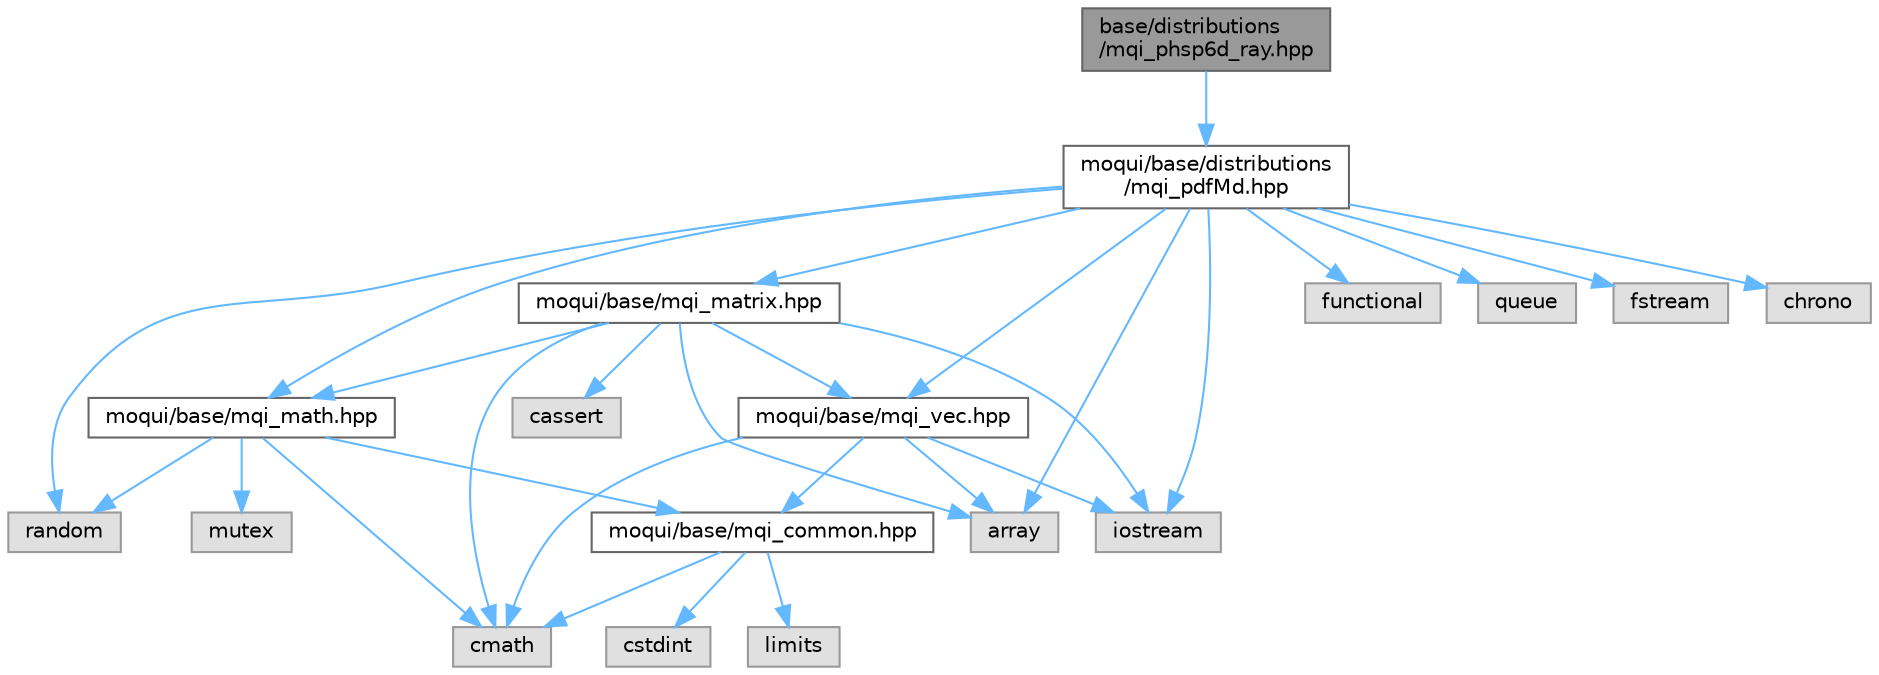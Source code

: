 digraph "base/distributions/mqi_phsp6d_ray.hpp"
{
 // LATEX_PDF_SIZE
  bgcolor="transparent";
  edge [fontname=Helvetica,fontsize=10,labelfontname=Helvetica,labelfontsize=10];
  node [fontname=Helvetica,fontsize=10,shape=box,height=0.2,width=0.4];
  Node1 [id="Node000001",label="base/distributions\l/mqi_phsp6d_ray.hpp",height=0.2,width=0.4,color="gray40", fillcolor="grey60", style="filled", fontcolor="black",tooltip="This file defines the phsp_6d_ray class, a 6-dimensional phase-space distribution for a ray-like sour..."];
  Node1 -> Node2 [id="edge1_Node000001_Node000002",color="steelblue1",style="solid",tooltip=" "];
  Node2 [id="Node000002",label="moqui/base/distributions\l/mqi_pdfMd.hpp",height=0.2,width=0.4,color="grey40", fillcolor="white", style="filled",URL="$mqi__pdf_md_8hpp.html",tooltip="Defines the base class for M-dimensional probability distribution functions."];
  Node2 -> Node3 [id="edge2_Node000002_Node000003",color="steelblue1",style="solid",tooltip=" "];
  Node3 [id="Node000003",label="random",height=0.2,width=0.4,color="grey60", fillcolor="#E0E0E0", style="filled",tooltip=" "];
  Node2 -> Node4 [id="edge3_Node000002_Node000004",color="steelblue1",style="solid",tooltip=" "];
  Node4 [id="Node000004",label="functional",height=0.2,width=0.4,color="grey60", fillcolor="#E0E0E0", style="filled",tooltip=" "];
  Node2 -> Node5 [id="edge4_Node000002_Node000005",color="steelblue1",style="solid",tooltip=" "];
  Node5 [id="Node000005",label="queue",height=0.2,width=0.4,color="grey60", fillcolor="#E0E0E0", style="filled",tooltip=" "];
  Node2 -> Node6 [id="edge5_Node000002_Node000006",color="steelblue1",style="solid",tooltip=" "];
  Node6 [id="Node000006",label="iostream",height=0.2,width=0.4,color="grey60", fillcolor="#E0E0E0", style="filled",tooltip=" "];
  Node2 -> Node7 [id="edge6_Node000002_Node000007",color="steelblue1",style="solid",tooltip=" "];
  Node7 [id="Node000007",label="fstream",height=0.2,width=0.4,color="grey60", fillcolor="#E0E0E0", style="filled",tooltip=" "];
  Node2 -> Node8 [id="edge7_Node000002_Node000008",color="steelblue1",style="solid",tooltip=" "];
  Node8 [id="Node000008",label="chrono",height=0.2,width=0.4,color="grey60", fillcolor="#E0E0E0", style="filled",tooltip=" "];
  Node2 -> Node9 [id="edge8_Node000002_Node000009",color="steelblue1",style="solid",tooltip=" "];
  Node9 [id="Node000009",label="array",height=0.2,width=0.4,color="grey60", fillcolor="#E0E0E0", style="filled",tooltip=" "];
  Node2 -> Node10 [id="edge9_Node000002_Node000010",color="steelblue1",style="solid",tooltip=" "];
  Node10 [id="Node000010",label="moqui/base/mqi_math.hpp",height=0.2,width=0.4,color="grey40", fillcolor="white", style="filled",URL="$mqi__math_8hpp.html",tooltip="Defines mathematical constants and functions for both CPU and CUDA execution."];
  Node10 -> Node11 [id="edge10_Node000010_Node000011",color="steelblue1",style="solid",tooltip=" "];
  Node11 [id="Node000011",label="moqui/base/mqi_common.hpp",height=0.2,width=0.4,color="grey40", fillcolor="white", style="filled",URL="$mqi__common_8hpp.html",tooltip="A header file containing common definitions, macros, and type aliases for the project."];
  Node11 -> Node12 [id="edge11_Node000011_Node000012",color="steelblue1",style="solid",tooltip=" "];
  Node12 [id="Node000012",label="cmath",height=0.2,width=0.4,color="grey60", fillcolor="#E0E0E0", style="filled",tooltip=" "];
  Node11 -> Node13 [id="edge12_Node000011_Node000013",color="steelblue1",style="solid",tooltip=" "];
  Node13 [id="Node000013",label="cstdint",height=0.2,width=0.4,color="grey60", fillcolor="#E0E0E0", style="filled",tooltip=" "];
  Node11 -> Node14 [id="edge13_Node000011_Node000014",color="steelblue1",style="solid",tooltip=" "];
  Node14 [id="Node000014",label="limits",height=0.2,width=0.4,color="grey60", fillcolor="#E0E0E0", style="filled",tooltip=" "];
  Node10 -> Node12 [id="edge14_Node000010_Node000012",color="steelblue1",style="solid",tooltip=" "];
  Node10 -> Node15 [id="edge15_Node000010_Node000015",color="steelblue1",style="solid",tooltip=" "];
  Node15 [id="Node000015",label="mutex",height=0.2,width=0.4,color="grey60", fillcolor="#E0E0E0", style="filled",tooltip=" "];
  Node10 -> Node3 [id="edge16_Node000010_Node000003",color="steelblue1",style="solid",tooltip=" "];
  Node2 -> Node16 [id="edge17_Node000002_Node000016",color="steelblue1",style="solid",tooltip=" "];
  Node16 [id="Node000016",label="moqui/base/mqi_vec.hpp",height=0.2,width=0.4,color="grey40", fillcolor="white", style="filled",URL="$mqi__vec_8hpp.html",tooltip=" "];
  Node16 -> Node9 [id="edge18_Node000016_Node000009",color="steelblue1",style="solid",tooltip=" "];
  Node16 -> Node12 [id="edge19_Node000016_Node000012",color="steelblue1",style="solid",tooltip=" "];
  Node16 -> Node6 [id="edge20_Node000016_Node000006",color="steelblue1",style="solid",tooltip=" "];
  Node16 -> Node11 [id="edge21_Node000016_Node000011",color="steelblue1",style="solid",tooltip=" "];
  Node2 -> Node17 [id="edge22_Node000002_Node000017",color="steelblue1",style="solid",tooltip=" "];
  Node17 [id="Node000017",label="moqui/base/mqi_matrix.hpp",height=0.2,width=0.4,color="grey40", fillcolor="white", style="filled",URL="$mqi__matrix_8hpp.html",tooltip="Defines 3x3 and 4x4 matrix classes for 3D transformations."];
  Node17 -> Node9 [id="edge23_Node000017_Node000009",color="steelblue1",style="solid",tooltip=" "];
  Node17 -> Node18 [id="edge24_Node000017_Node000018",color="steelblue1",style="solid",tooltip=" "];
  Node18 [id="Node000018",label="cassert",height=0.2,width=0.4,color="grey60", fillcolor="#E0E0E0", style="filled",tooltip=" "];
  Node17 -> Node12 [id="edge25_Node000017_Node000012",color="steelblue1",style="solid",tooltip=" "];
  Node17 -> Node6 [id="edge26_Node000017_Node000006",color="steelblue1",style="solid",tooltip=" "];
  Node17 -> Node10 [id="edge27_Node000017_Node000010",color="steelblue1",style="solid",tooltip=" "];
  Node17 -> Node16 [id="edge28_Node000017_Node000016",color="steelblue1",style="solid",tooltip=" "];
}
